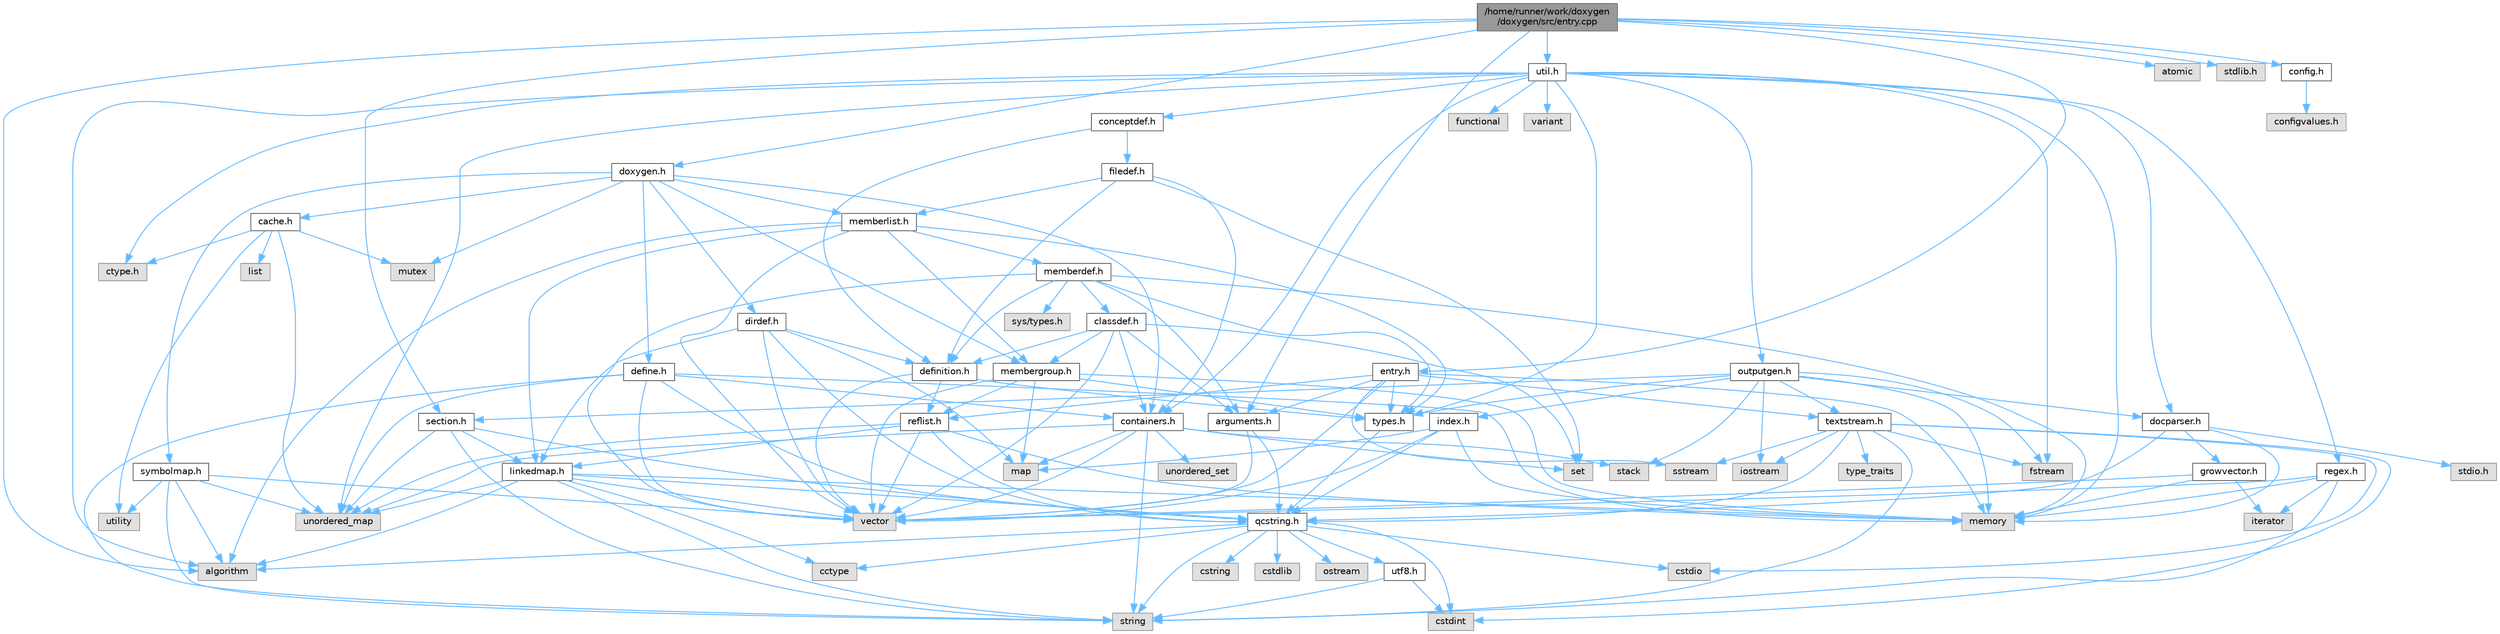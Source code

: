 digraph "/home/runner/work/doxygen/doxygen/src/entry.cpp"
{
 // INTERACTIVE_SVG=YES
 // LATEX_PDF_SIZE
  bgcolor="transparent";
  edge [fontname=Helvetica,fontsize=10,labelfontname=Helvetica,labelfontsize=10];
  node [fontname=Helvetica,fontsize=10,shape=box,height=0.2,width=0.4];
  Node1 [id="Node000001",label="/home/runner/work/doxygen\l/doxygen/src/entry.cpp",height=0.2,width=0.4,color="gray40", fillcolor="grey60", style="filled", fontcolor="black",tooltip=" "];
  Node1 -> Node2 [id="edge1_Node000001_Node000002",color="steelblue1",style="solid",tooltip=" "];
  Node2 [id="Node000002",label="algorithm",height=0.2,width=0.4,color="grey60", fillcolor="#E0E0E0", style="filled",tooltip=" "];
  Node1 -> Node3 [id="edge2_Node000001_Node000003",color="steelblue1",style="solid",tooltip=" "];
  Node3 [id="Node000003",label="atomic",height=0.2,width=0.4,color="grey60", fillcolor="#E0E0E0", style="filled",tooltip=" "];
  Node1 -> Node4 [id="edge3_Node000001_Node000004",color="steelblue1",style="solid",tooltip=" "];
  Node4 [id="Node000004",label="stdlib.h",height=0.2,width=0.4,color="grey60", fillcolor="#E0E0E0", style="filled",tooltip=" "];
  Node1 -> Node5 [id="edge4_Node000001_Node000005",color="steelblue1",style="solid",tooltip=" "];
  Node5 [id="Node000005",label="entry.h",height=0.2,width=0.4,color="grey40", fillcolor="white", style="filled",URL="$d1/dc6/entry_8h.html",tooltip=" "];
  Node5 -> Node6 [id="edge5_Node000005_Node000006",color="steelblue1",style="solid",tooltip=" "];
  Node6 [id="Node000006",label="vector",height=0.2,width=0.4,color="grey60", fillcolor="#E0E0E0", style="filled",tooltip=" "];
  Node5 -> Node7 [id="edge6_Node000005_Node000007",color="steelblue1",style="solid",tooltip=" "];
  Node7 [id="Node000007",label="memory",height=0.2,width=0.4,color="grey60", fillcolor="#E0E0E0", style="filled",tooltip=" "];
  Node5 -> Node8 [id="edge7_Node000005_Node000008",color="steelblue1",style="solid",tooltip=" "];
  Node8 [id="Node000008",label="sstream",height=0.2,width=0.4,color="grey60", fillcolor="#E0E0E0", style="filled",tooltip=" "];
  Node5 -> Node9 [id="edge8_Node000005_Node000009",color="steelblue1",style="solid",tooltip=" "];
  Node9 [id="Node000009",label="types.h",height=0.2,width=0.4,color="grey40", fillcolor="white", style="filled",URL="$d9/d49/types_8h.html",tooltip="This file contains a number of basic enums and types."];
  Node9 -> Node10 [id="edge9_Node000009_Node000010",color="steelblue1",style="solid",tooltip=" "];
  Node10 [id="Node000010",label="qcstring.h",height=0.2,width=0.4,color="grey40", fillcolor="white", style="filled",URL="$d7/d5c/qcstring_8h.html",tooltip=" "];
  Node10 -> Node11 [id="edge10_Node000010_Node000011",color="steelblue1",style="solid",tooltip=" "];
  Node11 [id="Node000011",label="string",height=0.2,width=0.4,color="grey60", fillcolor="#E0E0E0", style="filled",tooltip=" "];
  Node10 -> Node2 [id="edge11_Node000010_Node000002",color="steelblue1",style="solid",tooltip=" "];
  Node10 -> Node12 [id="edge12_Node000010_Node000012",color="steelblue1",style="solid",tooltip=" "];
  Node12 [id="Node000012",label="cctype",height=0.2,width=0.4,color="grey60", fillcolor="#E0E0E0", style="filled",tooltip=" "];
  Node10 -> Node13 [id="edge13_Node000010_Node000013",color="steelblue1",style="solid",tooltip=" "];
  Node13 [id="Node000013",label="cstring",height=0.2,width=0.4,color="grey60", fillcolor="#E0E0E0", style="filled",tooltip=" "];
  Node10 -> Node14 [id="edge14_Node000010_Node000014",color="steelblue1",style="solid",tooltip=" "];
  Node14 [id="Node000014",label="cstdio",height=0.2,width=0.4,color="grey60", fillcolor="#E0E0E0", style="filled",tooltip=" "];
  Node10 -> Node15 [id="edge15_Node000010_Node000015",color="steelblue1",style="solid",tooltip=" "];
  Node15 [id="Node000015",label="cstdlib",height=0.2,width=0.4,color="grey60", fillcolor="#E0E0E0", style="filled",tooltip=" "];
  Node10 -> Node16 [id="edge16_Node000010_Node000016",color="steelblue1",style="solid",tooltip=" "];
  Node16 [id="Node000016",label="cstdint",height=0.2,width=0.4,color="grey60", fillcolor="#E0E0E0", style="filled",tooltip=" "];
  Node10 -> Node17 [id="edge17_Node000010_Node000017",color="steelblue1",style="solid",tooltip=" "];
  Node17 [id="Node000017",label="ostream",height=0.2,width=0.4,color="grey60", fillcolor="#E0E0E0", style="filled",tooltip=" "];
  Node10 -> Node18 [id="edge18_Node000010_Node000018",color="steelblue1",style="solid",tooltip=" "];
  Node18 [id="Node000018",label="utf8.h",height=0.2,width=0.4,color="grey40", fillcolor="white", style="filled",URL="$db/d7c/utf8_8h.html",tooltip="Various UTF8 related helper functions."];
  Node18 -> Node16 [id="edge19_Node000018_Node000016",color="steelblue1",style="solid",tooltip=" "];
  Node18 -> Node11 [id="edge20_Node000018_Node000011",color="steelblue1",style="solid",tooltip=" "];
  Node5 -> Node19 [id="edge21_Node000005_Node000019",color="steelblue1",style="solid",tooltip=" "];
  Node19 [id="Node000019",label="arguments.h",height=0.2,width=0.4,color="grey40", fillcolor="white", style="filled",URL="$df/d9b/arguments_8h.html",tooltip=" "];
  Node19 -> Node6 [id="edge22_Node000019_Node000006",color="steelblue1",style="solid",tooltip=" "];
  Node19 -> Node10 [id="edge23_Node000019_Node000010",color="steelblue1",style="solid",tooltip=" "];
  Node5 -> Node20 [id="edge24_Node000005_Node000020",color="steelblue1",style="solid",tooltip=" "];
  Node20 [id="Node000020",label="reflist.h",height=0.2,width=0.4,color="grey40", fillcolor="white", style="filled",URL="$d1/d02/reflist_8h.html",tooltip=" "];
  Node20 -> Node6 [id="edge25_Node000020_Node000006",color="steelblue1",style="solid",tooltip=" "];
  Node20 -> Node21 [id="edge26_Node000020_Node000021",color="steelblue1",style="solid",tooltip=" "];
  Node21 [id="Node000021",label="unordered_map",height=0.2,width=0.4,color="grey60", fillcolor="#E0E0E0", style="filled",tooltip=" "];
  Node20 -> Node7 [id="edge27_Node000020_Node000007",color="steelblue1",style="solid",tooltip=" "];
  Node20 -> Node10 [id="edge28_Node000020_Node000010",color="steelblue1",style="solid",tooltip=" "];
  Node20 -> Node22 [id="edge29_Node000020_Node000022",color="steelblue1",style="solid",tooltip=" "];
  Node22 [id="Node000022",label="linkedmap.h",height=0.2,width=0.4,color="grey40", fillcolor="white", style="filled",URL="$da/de1/linkedmap_8h.html",tooltip=" "];
  Node22 -> Node21 [id="edge30_Node000022_Node000021",color="steelblue1",style="solid",tooltip=" "];
  Node22 -> Node6 [id="edge31_Node000022_Node000006",color="steelblue1",style="solid",tooltip=" "];
  Node22 -> Node7 [id="edge32_Node000022_Node000007",color="steelblue1",style="solid",tooltip=" "];
  Node22 -> Node11 [id="edge33_Node000022_Node000011",color="steelblue1",style="solid",tooltip=" "];
  Node22 -> Node2 [id="edge34_Node000022_Node000002",color="steelblue1",style="solid",tooltip=" "];
  Node22 -> Node12 [id="edge35_Node000022_Node000012",color="steelblue1",style="solid",tooltip=" "];
  Node22 -> Node10 [id="edge36_Node000022_Node000010",color="steelblue1",style="solid",tooltip=" "];
  Node5 -> Node23 [id="edge37_Node000005_Node000023",color="steelblue1",style="solid",tooltip=" "];
  Node23 [id="Node000023",label="textstream.h",height=0.2,width=0.4,color="grey40", fillcolor="white", style="filled",URL="$d4/d7d/textstream_8h.html",tooltip=" "];
  Node23 -> Node11 [id="edge38_Node000023_Node000011",color="steelblue1",style="solid",tooltip=" "];
  Node23 -> Node24 [id="edge39_Node000023_Node000024",color="steelblue1",style="solid",tooltip=" "];
  Node24 [id="Node000024",label="iostream",height=0.2,width=0.4,color="grey60", fillcolor="#E0E0E0", style="filled",tooltip=" "];
  Node23 -> Node8 [id="edge40_Node000023_Node000008",color="steelblue1",style="solid",tooltip=" "];
  Node23 -> Node16 [id="edge41_Node000023_Node000016",color="steelblue1",style="solid",tooltip=" "];
  Node23 -> Node14 [id="edge42_Node000023_Node000014",color="steelblue1",style="solid",tooltip=" "];
  Node23 -> Node25 [id="edge43_Node000023_Node000025",color="steelblue1",style="solid",tooltip=" "];
  Node25 [id="Node000025",label="fstream",height=0.2,width=0.4,color="grey60", fillcolor="#E0E0E0", style="filled",tooltip=" "];
  Node23 -> Node26 [id="edge44_Node000023_Node000026",color="steelblue1",style="solid",tooltip=" "];
  Node26 [id="Node000026",label="type_traits",height=0.2,width=0.4,color="grey60", fillcolor="#E0E0E0", style="filled",tooltip=" "];
  Node23 -> Node10 [id="edge45_Node000023_Node000010",color="steelblue1",style="solid",tooltip=" "];
  Node1 -> Node27 [id="edge46_Node000001_Node000027",color="steelblue1",style="solid",tooltip=" "];
  Node27 [id="Node000027",label="util.h",height=0.2,width=0.4,color="grey40", fillcolor="white", style="filled",URL="$d8/d3c/util_8h.html",tooltip="A bunch of utility functions."];
  Node27 -> Node7 [id="edge47_Node000027_Node000007",color="steelblue1",style="solid",tooltip=" "];
  Node27 -> Node21 [id="edge48_Node000027_Node000021",color="steelblue1",style="solid",tooltip=" "];
  Node27 -> Node2 [id="edge49_Node000027_Node000002",color="steelblue1",style="solid",tooltip=" "];
  Node27 -> Node28 [id="edge50_Node000027_Node000028",color="steelblue1",style="solid",tooltip=" "];
  Node28 [id="Node000028",label="functional",height=0.2,width=0.4,color="grey60", fillcolor="#E0E0E0", style="filled",tooltip=" "];
  Node27 -> Node25 [id="edge51_Node000027_Node000025",color="steelblue1",style="solid",tooltip=" "];
  Node27 -> Node29 [id="edge52_Node000027_Node000029",color="steelblue1",style="solid",tooltip=" "];
  Node29 [id="Node000029",label="variant",height=0.2,width=0.4,color="grey60", fillcolor="#E0E0E0", style="filled",tooltip=" "];
  Node27 -> Node30 [id="edge53_Node000027_Node000030",color="steelblue1",style="solid",tooltip=" "];
  Node30 [id="Node000030",label="ctype.h",height=0.2,width=0.4,color="grey60", fillcolor="#E0E0E0", style="filled",tooltip=" "];
  Node27 -> Node9 [id="edge54_Node000027_Node000009",color="steelblue1",style="solid",tooltip=" "];
  Node27 -> Node31 [id="edge55_Node000027_Node000031",color="steelblue1",style="solid",tooltip=" "];
  Node31 [id="Node000031",label="docparser.h",height=0.2,width=0.4,color="grey40", fillcolor="white", style="filled",URL="$de/d9c/docparser_8h.html",tooltip=" "];
  Node31 -> Node32 [id="edge56_Node000031_Node000032",color="steelblue1",style="solid",tooltip=" "];
  Node32 [id="Node000032",label="stdio.h",height=0.2,width=0.4,color="grey60", fillcolor="#E0E0E0", style="filled",tooltip=" "];
  Node31 -> Node7 [id="edge57_Node000031_Node000007",color="steelblue1",style="solid",tooltip=" "];
  Node31 -> Node10 [id="edge58_Node000031_Node000010",color="steelblue1",style="solid",tooltip=" "];
  Node31 -> Node33 [id="edge59_Node000031_Node000033",color="steelblue1",style="solid",tooltip=" "];
  Node33 [id="Node000033",label="growvector.h",height=0.2,width=0.4,color="grey40", fillcolor="white", style="filled",URL="$d7/d50/growvector_8h.html",tooltip=" "];
  Node33 -> Node6 [id="edge60_Node000033_Node000006",color="steelblue1",style="solid",tooltip=" "];
  Node33 -> Node7 [id="edge61_Node000033_Node000007",color="steelblue1",style="solid",tooltip=" "];
  Node33 -> Node34 [id="edge62_Node000033_Node000034",color="steelblue1",style="solid",tooltip=" "];
  Node34 [id="Node000034",label="iterator",height=0.2,width=0.4,color="grey60", fillcolor="#E0E0E0", style="filled",tooltip=" "];
  Node27 -> Node35 [id="edge63_Node000027_Node000035",color="steelblue1",style="solid",tooltip=" "];
  Node35 [id="Node000035",label="containers.h",height=0.2,width=0.4,color="grey40", fillcolor="white", style="filled",URL="$d5/d75/containers_8h.html",tooltip=" "];
  Node35 -> Node6 [id="edge64_Node000035_Node000006",color="steelblue1",style="solid",tooltip=" "];
  Node35 -> Node11 [id="edge65_Node000035_Node000011",color="steelblue1",style="solid",tooltip=" "];
  Node35 -> Node36 [id="edge66_Node000035_Node000036",color="steelblue1",style="solid",tooltip=" "];
  Node36 [id="Node000036",label="set",height=0.2,width=0.4,color="grey60", fillcolor="#E0E0E0", style="filled",tooltip=" "];
  Node35 -> Node37 [id="edge67_Node000035_Node000037",color="steelblue1",style="solid",tooltip=" "];
  Node37 [id="Node000037",label="map",height=0.2,width=0.4,color="grey60", fillcolor="#E0E0E0", style="filled",tooltip=" "];
  Node35 -> Node38 [id="edge68_Node000035_Node000038",color="steelblue1",style="solid",tooltip=" "];
  Node38 [id="Node000038",label="unordered_set",height=0.2,width=0.4,color="grey60", fillcolor="#E0E0E0", style="filled",tooltip=" "];
  Node35 -> Node21 [id="edge69_Node000035_Node000021",color="steelblue1",style="solid",tooltip=" "];
  Node35 -> Node39 [id="edge70_Node000035_Node000039",color="steelblue1",style="solid",tooltip=" "];
  Node39 [id="Node000039",label="stack",height=0.2,width=0.4,color="grey60", fillcolor="#E0E0E0", style="filled",tooltip=" "];
  Node27 -> Node40 [id="edge71_Node000027_Node000040",color="steelblue1",style="solid",tooltip=" "];
  Node40 [id="Node000040",label="outputgen.h",height=0.2,width=0.4,color="grey40", fillcolor="white", style="filled",URL="$df/d06/outputgen_8h.html",tooltip=" "];
  Node40 -> Node7 [id="edge72_Node000040_Node000007",color="steelblue1",style="solid",tooltip=" "];
  Node40 -> Node39 [id="edge73_Node000040_Node000039",color="steelblue1",style="solid",tooltip=" "];
  Node40 -> Node24 [id="edge74_Node000040_Node000024",color="steelblue1",style="solid",tooltip=" "];
  Node40 -> Node25 [id="edge75_Node000040_Node000025",color="steelblue1",style="solid",tooltip=" "];
  Node40 -> Node9 [id="edge76_Node000040_Node000009",color="steelblue1",style="solid",tooltip=" "];
  Node40 -> Node41 [id="edge77_Node000040_Node000041",color="steelblue1",style="solid",tooltip=" "];
  Node41 [id="Node000041",label="index.h",height=0.2,width=0.4,color="grey40", fillcolor="white", style="filled",URL="$d1/db5/index_8h.html",tooltip=" "];
  Node41 -> Node7 [id="edge78_Node000041_Node000007",color="steelblue1",style="solid",tooltip=" "];
  Node41 -> Node6 [id="edge79_Node000041_Node000006",color="steelblue1",style="solid",tooltip=" "];
  Node41 -> Node37 [id="edge80_Node000041_Node000037",color="steelblue1",style="solid",tooltip=" "];
  Node41 -> Node10 [id="edge81_Node000041_Node000010",color="steelblue1",style="solid",tooltip=" "];
  Node40 -> Node42 [id="edge82_Node000040_Node000042",color="steelblue1",style="solid",tooltip=" "];
  Node42 [id="Node000042",label="section.h",height=0.2,width=0.4,color="grey40", fillcolor="white", style="filled",URL="$d1/d2a/section_8h.html",tooltip=" "];
  Node42 -> Node11 [id="edge83_Node000042_Node000011",color="steelblue1",style="solid",tooltip=" "];
  Node42 -> Node21 [id="edge84_Node000042_Node000021",color="steelblue1",style="solid",tooltip=" "];
  Node42 -> Node10 [id="edge85_Node000042_Node000010",color="steelblue1",style="solid",tooltip=" "];
  Node42 -> Node22 [id="edge86_Node000042_Node000022",color="steelblue1",style="solid",tooltip=" "];
  Node40 -> Node23 [id="edge87_Node000040_Node000023",color="steelblue1",style="solid",tooltip=" "];
  Node40 -> Node31 [id="edge88_Node000040_Node000031",color="steelblue1",style="solid",tooltip=" "];
  Node27 -> Node43 [id="edge89_Node000027_Node000043",color="steelblue1",style="solid",tooltip=" "];
  Node43 [id="Node000043",label="regex.h",height=0.2,width=0.4,color="grey40", fillcolor="white", style="filled",URL="$d1/d21/regex_8h.html",tooltip=" "];
  Node43 -> Node7 [id="edge90_Node000043_Node000007",color="steelblue1",style="solid",tooltip=" "];
  Node43 -> Node11 [id="edge91_Node000043_Node000011",color="steelblue1",style="solid",tooltip=" "];
  Node43 -> Node6 [id="edge92_Node000043_Node000006",color="steelblue1",style="solid",tooltip=" "];
  Node43 -> Node34 [id="edge93_Node000043_Node000034",color="steelblue1",style="solid",tooltip=" "];
  Node27 -> Node44 [id="edge94_Node000027_Node000044",color="steelblue1",style="solid",tooltip=" "];
  Node44 [id="Node000044",label="conceptdef.h",height=0.2,width=0.4,color="grey40", fillcolor="white", style="filled",URL="$da/df1/conceptdef_8h.html",tooltip=" "];
  Node44 -> Node45 [id="edge95_Node000044_Node000045",color="steelblue1",style="solid",tooltip=" "];
  Node45 [id="Node000045",label="definition.h",height=0.2,width=0.4,color="grey40", fillcolor="white", style="filled",URL="$df/da1/definition_8h.html",tooltip=" "];
  Node45 -> Node6 [id="edge96_Node000045_Node000006",color="steelblue1",style="solid",tooltip=" "];
  Node45 -> Node9 [id="edge97_Node000045_Node000009",color="steelblue1",style="solid",tooltip=" "];
  Node45 -> Node20 [id="edge98_Node000045_Node000020",color="steelblue1",style="solid",tooltip=" "];
  Node44 -> Node46 [id="edge99_Node000044_Node000046",color="steelblue1",style="solid",tooltip=" "];
  Node46 [id="Node000046",label="filedef.h",height=0.2,width=0.4,color="grey40", fillcolor="white", style="filled",URL="$d4/d3a/filedef_8h.html",tooltip=" "];
  Node46 -> Node36 [id="edge100_Node000046_Node000036",color="steelblue1",style="solid",tooltip=" "];
  Node46 -> Node45 [id="edge101_Node000046_Node000045",color="steelblue1",style="solid",tooltip=" "];
  Node46 -> Node47 [id="edge102_Node000046_Node000047",color="steelblue1",style="solid",tooltip=" "];
  Node47 [id="Node000047",label="memberlist.h",height=0.2,width=0.4,color="grey40", fillcolor="white", style="filled",URL="$dd/d78/memberlist_8h.html",tooltip=" "];
  Node47 -> Node6 [id="edge103_Node000047_Node000006",color="steelblue1",style="solid",tooltip=" "];
  Node47 -> Node2 [id="edge104_Node000047_Node000002",color="steelblue1",style="solid",tooltip=" "];
  Node47 -> Node48 [id="edge105_Node000047_Node000048",color="steelblue1",style="solid",tooltip=" "];
  Node48 [id="Node000048",label="memberdef.h",height=0.2,width=0.4,color="grey40", fillcolor="white", style="filled",URL="$d4/d46/memberdef_8h.html",tooltip=" "];
  Node48 -> Node6 [id="edge106_Node000048_Node000006",color="steelblue1",style="solid",tooltip=" "];
  Node48 -> Node7 [id="edge107_Node000048_Node000007",color="steelblue1",style="solid",tooltip=" "];
  Node48 -> Node49 [id="edge108_Node000048_Node000049",color="steelblue1",style="solid",tooltip=" "];
  Node49 [id="Node000049",label="sys/types.h",height=0.2,width=0.4,color="grey60", fillcolor="#E0E0E0", style="filled",tooltip=" "];
  Node48 -> Node9 [id="edge109_Node000048_Node000009",color="steelblue1",style="solid",tooltip=" "];
  Node48 -> Node45 [id="edge110_Node000048_Node000045",color="steelblue1",style="solid",tooltip=" "];
  Node48 -> Node19 [id="edge111_Node000048_Node000019",color="steelblue1",style="solid",tooltip=" "];
  Node48 -> Node50 [id="edge112_Node000048_Node000050",color="steelblue1",style="solid",tooltip=" "];
  Node50 [id="Node000050",label="classdef.h",height=0.2,width=0.4,color="grey40", fillcolor="white", style="filled",URL="$d1/da6/classdef_8h.html",tooltip=" "];
  Node50 -> Node6 [id="edge113_Node000050_Node000006",color="steelblue1",style="solid",tooltip=" "];
  Node50 -> Node36 [id="edge114_Node000050_Node000036",color="steelblue1",style="solid",tooltip=" "];
  Node50 -> Node35 [id="edge115_Node000050_Node000035",color="steelblue1",style="solid",tooltip=" "];
  Node50 -> Node45 [id="edge116_Node000050_Node000045",color="steelblue1",style="solid",tooltip=" "];
  Node50 -> Node19 [id="edge117_Node000050_Node000019",color="steelblue1",style="solid",tooltip=" "];
  Node50 -> Node51 [id="edge118_Node000050_Node000051",color="steelblue1",style="solid",tooltip=" "];
  Node51 [id="Node000051",label="membergroup.h",height=0.2,width=0.4,color="grey40", fillcolor="white", style="filled",URL="$d9/d11/membergroup_8h.html",tooltip=" "];
  Node51 -> Node6 [id="edge119_Node000051_Node000006",color="steelblue1",style="solid",tooltip=" "];
  Node51 -> Node37 [id="edge120_Node000051_Node000037",color="steelblue1",style="solid",tooltip=" "];
  Node51 -> Node7 [id="edge121_Node000051_Node000007",color="steelblue1",style="solid",tooltip=" "];
  Node51 -> Node9 [id="edge122_Node000051_Node000009",color="steelblue1",style="solid",tooltip=" "];
  Node51 -> Node20 [id="edge123_Node000051_Node000020",color="steelblue1",style="solid",tooltip=" "];
  Node47 -> Node22 [id="edge124_Node000047_Node000022",color="steelblue1",style="solid",tooltip=" "];
  Node47 -> Node9 [id="edge125_Node000047_Node000009",color="steelblue1",style="solid",tooltip=" "];
  Node47 -> Node51 [id="edge126_Node000047_Node000051",color="steelblue1",style="solid",tooltip=" "];
  Node46 -> Node35 [id="edge127_Node000046_Node000035",color="steelblue1",style="solid",tooltip=" "];
  Node1 -> Node42 [id="edge128_Node000001_Node000042",color="steelblue1",style="solid",tooltip=" "];
  Node1 -> Node52 [id="edge129_Node000001_Node000052",color="steelblue1",style="solid",tooltip=" "];
  Node52 [id="Node000052",label="doxygen.h",height=0.2,width=0.4,color="grey40", fillcolor="white", style="filled",URL="$d1/da1/doxygen_8h.html",tooltip=" "];
  Node52 -> Node53 [id="edge130_Node000052_Node000053",color="steelblue1",style="solid",tooltip=" "];
  Node53 [id="Node000053",label="mutex",height=0.2,width=0.4,color="grey60", fillcolor="#E0E0E0", style="filled",tooltip=" "];
  Node52 -> Node35 [id="edge131_Node000052_Node000035",color="steelblue1",style="solid",tooltip=" "];
  Node52 -> Node51 [id="edge132_Node000052_Node000051",color="steelblue1",style="solid",tooltip=" "];
  Node52 -> Node54 [id="edge133_Node000052_Node000054",color="steelblue1",style="solid",tooltip=" "];
  Node54 [id="Node000054",label="dirdef.h",height=0.2,width=0.4,color="grey40", fillcolor="white", style="filled",URL="$d6/d15/dirdef_8h.html",tooltip=" "];
  Node54 -> Node6 [id="edge134_Node000054_Node000006",color="steelblue1",style="solid",tooltip=" "];
  Node54 -> Node37 [id="edge135_Node000054_Node000037",color="steelblue1",style="solid",tooltip=" "];
  Node54 -> Node10 [id="edge136_Node000054_Node000010",color="steelblue1",style="solid",tooltip=" "];
  Node54 -> Node22 [id="edge137_Node000054_Node000022",color="steelblue1",style="solid",tooltip=" "];
  Node54 -> Node45 [id="edge138_Node000054_Node000045",color="steelblue1",style="solid",tooltip=" "];
  Node52 -> Node47 [id="edge139_Node000052_Node000047",color="steelblue1",style="solid",tooltip=" "];
  Node52 -> Node55 [id="edge140_Node000052_Node000055",color="steelblue1",style="solid",tooltip=" "];
  Node55 [id="Node000055",label="define.h",height=0.2,width=0.4,color="grey40", fillcolor="white", style="filled",URL="$df/d67/define_8h.html",tooltip=" "];
  Node55 -> Node6 [id="edge141_Node000055_Node000006",color="steelblue1",style="solid",tooltip=" "];
  Node55 -> Node7 [id="edge142_Node000055_Node000007",color="steelblue1",style="solid",tooltip=" "];
  Node55 -> Node11 [id="edge143_Node000055_Node000011",color="steelblue1",style="solid",tooltip=" "];
  Node55 -> Node21 [id="edge144_Node000055_Node000021",color="steelblue1",style="solid",tooltip=" "];
  Node55 -> Node10 [id="edge145_Node000055_Node000010",color="steelblue1",style="solid",tooltip=" "];
  Node55 -> Node35 [id="edge146_Node000055_Node000035",color="steelblue1",style="solid",tooltip=" "];
  Node52 -> Node56 [id="edge147_Node000052_Node000056",color="steelblue1",style="solid",tooltip=" "];
  Node56 [id="Node000056",label="cache.h",height=0.2,width=0.4,color="grey40", fillcolor="white", style="filled",URL="$d3/d26/cache_8h.html",tooltip=" "];
  Node56 -> Node57 [id="edge148_Node000056_Node000057",color="steelblue1",style="solid",tooltip=" "];
  Node57 [id="Node000057",label="list",height=0.2,width=0.4,color="grey60", fillcolor="#E0E0E0", style="filled",tooltip=" "];
  Node56 -> Node21 [id="edge149_Node000056_Node000021",color="steelblue1",style="solid",tooltip=" "];
  Node56 -> Node53 [id="edge150_Node000056_Node000053",color="steelblue1",style="solid",tooltip=" "];
  Node56 -> Node58 [id="edge151_Node000056_Node000058",color="steelblue1",style="solid",tooltip=" "];
  Node58 [id="Node000058",label="utility",height=0.2,width=0.4,color="grey60", fillcolor="#E0E0E0", style="filled",tooltip=" "];
  Node56 -> Node30 [id="edge152_Node000056_Node000030",color="steelblue1",style="solid",tooltip=" "];
  Node52 -> Node59 [id="edge153_Node000052_Node000059",color="steelblue1",style="solid",tooltip=" "];
  Node59 [id="Node000059",label="symbolmap.h",height=0.2,width=0.4,color="grey40", fillcolor="white", style="filled",URL="$d7/ddd/symbolmap_8h.html",tooltip=" "];
  Node59 -> Node2 [id="edge154_Node000059_Node000002",color="steelblue1",style="solid",tooltip=" "];
  Node59 -> Node21 [id="edge155_Node000059_Node000021",color="steelblue1",style="solid",tooltip=" "];
  Node59 -> Node6 [id="edge156_Node000059_Node000006",color="steelblue1",style="solid",tooltip=" "];
  Node59 -> Node11 [id="edge157_Node000059_Node000011",color="steelblue1",style="solid",tooltip=" "];
  Node59 -> Node58 [id="edge158_Node000059_Node000058",color="steelblue1",style="solid",tooltip=" "];
  Node1 -> Node19 [id="edge159_Node000001_Node000019",color="steelblue1",style="solid",tooltip=" "];
  Node1 -> Node60 [id="edge160_Node000001_Node000060",color="steelblue1",style="solid",tooltip=" "];
  Node60 [id="Node000060",label="config.h",height=0.2,width=0.4,color="grey40", fillcolor="white", style="filled",URL="$db/d16/config_8h.html",tooltip=" "];
  Node60 -> Node61 [id="edge161_Node000060_Node000061",color="steelblue1",style="solid",tooltip=" "];
  Node61 [id="Node000061",label="configvalues.h",height=0.2,width=0.4,color="grey60", fillcolor="#E0E0E0", style="filled",tooltip=" "];
}
